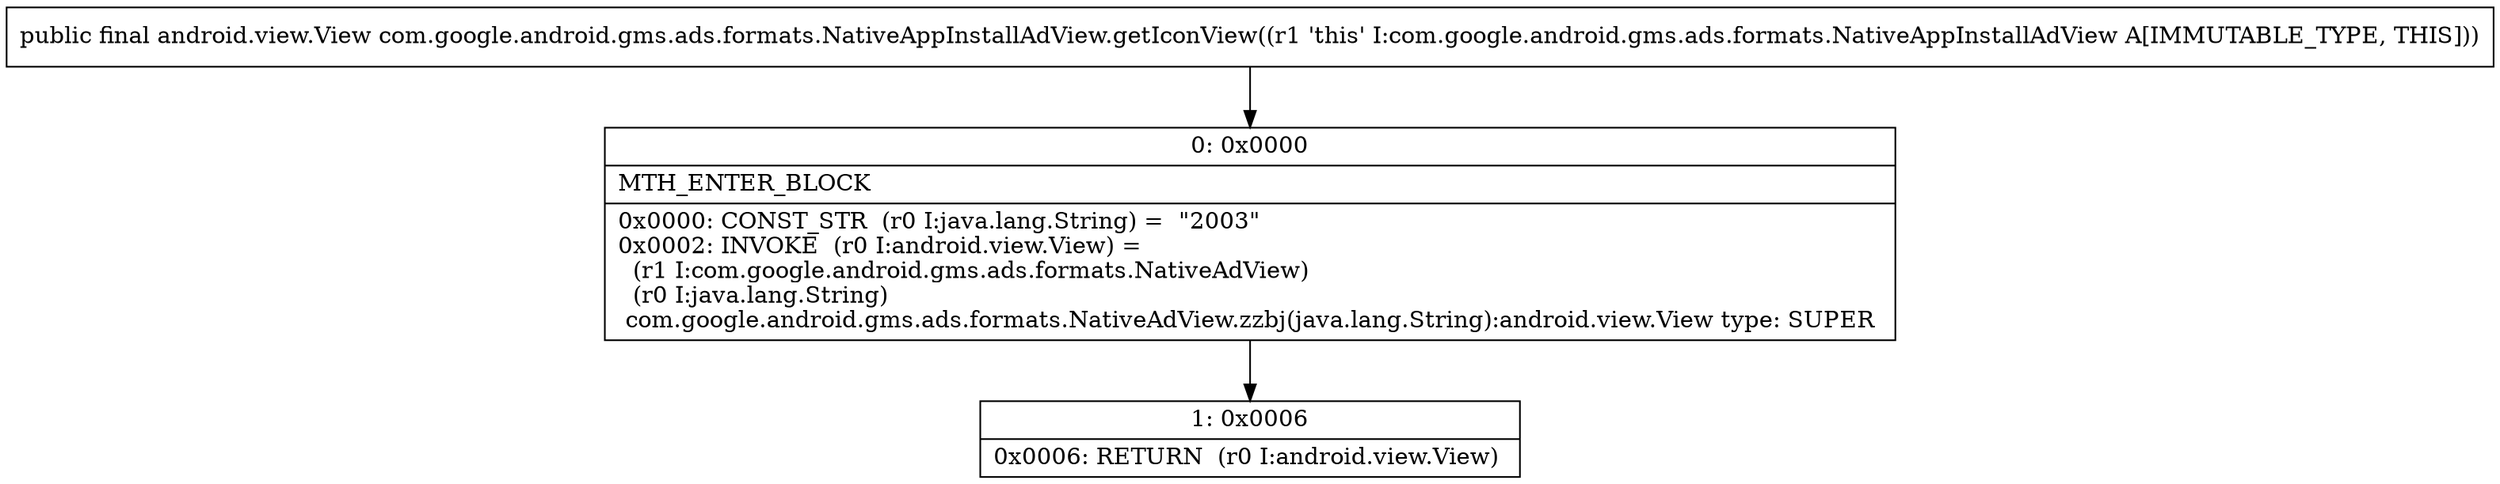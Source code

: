 digraph "CFG forcom.google.android.gms.ads.formats.NativeAppInstallAdView.getIconView()Landroid\/view\/View;" {
Node_0 [shape=record,label="{0\:\ 0x0000|MTH_ENTER_BLOCK\l|0x0000: CONST_STR  (r0 I:java.lang.String) =  \"2003\" \l0x0002: INVOKE  (r0 I:android.view.View) = \l  (r1 I:com.google.android.gms.ads.formats.NativeAdView)\l  (r0 I:java.lang.String)\l com.google.android.gms.ads.formats.NativeAdView.zzbj(java.lang.String):android.view.View type: SUPER \l}"];
Node_1 [shape=record,label="{1\:\ 0x0006|0x0006: RETURN  (r0 I:android.view.View) \l}"];
MethodNode[shape=record,label="{public final android.view.View com.google.android.gms.ads.formats.NativeAppInstallAdView.getIconView((r1 'this' I:com.google.android.gms.ads.formats.NativeAppInstallAdView A[IMMUTABLE_TYPE, THIS])) }"];
MethodNode -> Node_0;
Node_0 -> Node_1;
}

